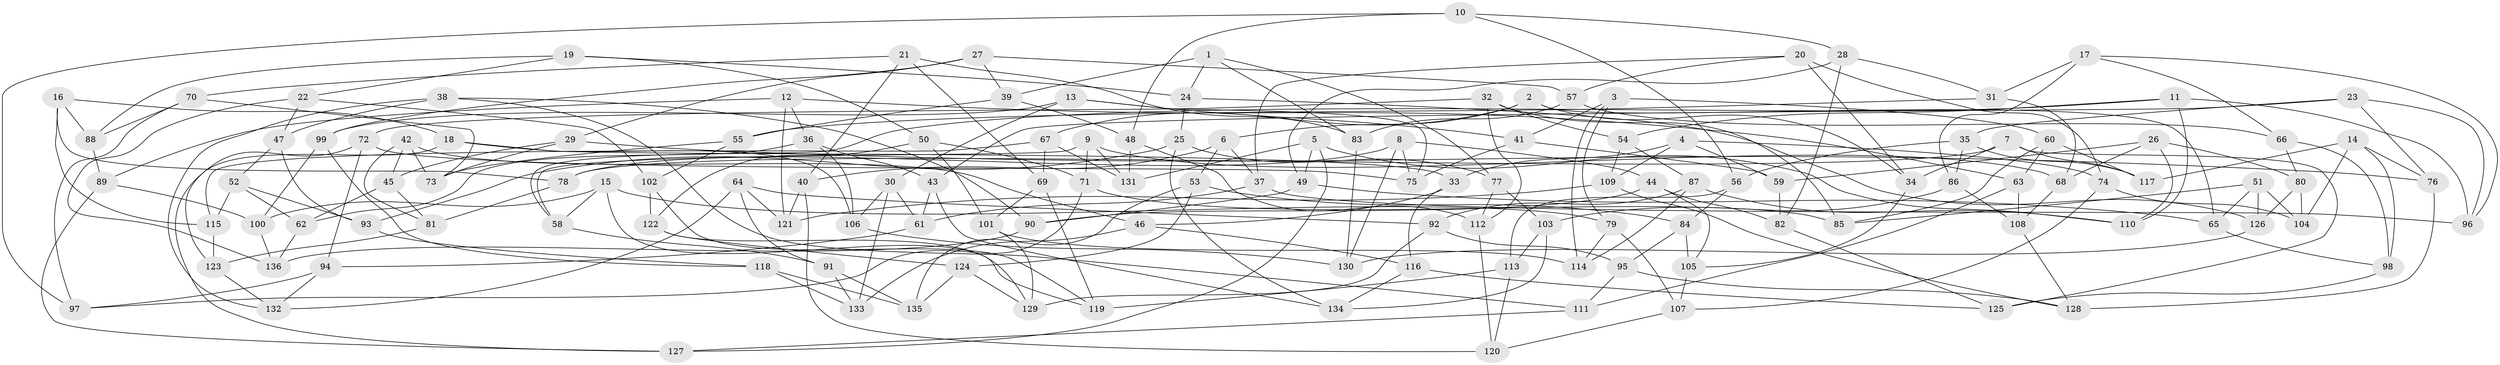 // Generated by graph-tools (version 1.1) at 2025/26/03/09/25 03:26:50]
// undirected, 136 vertices, 272 edges
graph export_dot {
graph [start="1"]
  node [color=gray90,style=filled];
  1;
  2;
  3;
  4;
  5;
  6;
  7;
  8;
  9;
  10;
  11;
  12;
  13;
  14;
  15;
  16;
  17;
  18;
  19;
  20;
  21;
  22;
  23;
  24;
  25;
  26;
  27;
  28;
  29;
  30;
  31;
  32;
  33;
  34;
  35;
  36;
  37;
  38;
  39;
  40;
  41;
  42;
  43;
  44;
  45;
  46;
  47;
  48;
  49;
  50;
  51;
  52;
  53;
  54;
  55;
  56;
  57;
  58;
  59;
  60;
  61;
  62;
  63;
  64;
  65;
  66;
  67;
  68;
  69;
  70;
  71;
  72;
  73;
  74;
  75;
  76;
  77;
  78;
  79;
  80;
  81;
  82;
  83;
  84;
  85;
  86;
  87;
  88;
  89;
  90;
  91;
  92;
  93;
  94;
  95;
  96;
  97;
  98;
  99;
  100;
  101;
  102;
  103;
  104;
  105;
  106;
  107;
  108;
  109;
  110;
  111;
  112;
  113;
  114;
  115;
  116;
  117;
  118;
  119;
  120;
  121;
  122;
  123;
  124;
  125;
  126;
  127;
  128;
  129;
  130;
  131;
  132;
  133;
  134;
  135;
  136;
  1 -- 83;
  1 -- 24;
  1 -- 39;
  1 -- 77;
  2 -- 34;
  2 -- 67;
  2 -- 65;
  2 -- 6;
  3 -- 114;
  3 -- 60;
  3 -- 79;
  3 -- 41;
  4 -- 109;
  4 -- 74;
  4 -- 33;
  4 -- 59;
  5 -- 110;
  5 -- 131;
  5 -- 127;
  5 -- 49;
  6 -- 40;
  6 -- 53;
  6 -- 37;
  7 -- 125;
  7 -- 117;
  7 -- 78;
  7 -- 34;
  8 -- 78;
  8 -- 75;
  8 -- 44;
  8 -- 130;
  9 -- 71;
  9 -- 58;
  9 -- 131;
  9 -- 68;
  10 -- 48;
  10 -- 97;
  10 -- 28;
  10 -- 56;
  11 -- 54;
  11 -- 110;
  11 -- 96;
  11 -- 58;
  12 -- 121;
  12 -- 36;
  12 -- 89;
  12 -- 63;
  13 -- 30;
  13 -- 75;
  13 -- 99;
  13 -- 41;
  14 -- 104;
  14 -- 117;
  14 -- 98;
  14 -- 76;
  15 -- 100;
  15 -- 119;
  15 -- 79;
  15 -- 58;
  16 -- 78;
  16 -- 18;
  16 -- 115;
  16 -- 88;
  17 -- 66;
  17 -- 31;
  17 -- 86;
  17 -- 96;
  18 -- 127;
  18 -- 33;
  18 -- 106;
  19 -- 88;
  19 -- 22;
  19 -- 24;
  19 -- 50;
  20 -- 57;
  20 -- 74;
  20 -- 34;
  20 -- 37;
  21 -- 40;
  21 -- 70;
  21 -- 69;
  21 -- 83;
  22 -- 102;
  22 -- 136;
  22 -- 47;
  23 -- 76;
  23 -- 43;
  23 -- 35;
  23 -- 96;
  24 -- 126;
  24 -- 25;
  25 -- 77;
  25 -- 93;
  25 -- 134;
  26 -- 80;
  26 -- 59;
  26 -- 110;
  26 -- 68;
  27 -- 99;
  27 -- 57;
  27 -- 29;
  27 -- 39;
  28 -- 31;
  28 -- 82;
  28 -- 49;
  29 -- 45;
  29 -- 73;
  29 -- 76;
  30 -- 106;
  30 -- 61;
  30 -- 133;
  31 -- 55;
  31 -- 68;
  32 -- 72;
  32 -- 54;
  32 -- 85;
  32 -- 112;
  33 -- 46;
  33 -- 116;
  34 -- 105;
  35 -- 86;
  35 -- 117;
  35 -- 56;
  36 -- 62;
  36 -- 106;
  36 -- 43;
  37 -- 96;
  37 -- 61;
  38 -- 111;
  38 -- 132;
  38 -- 90;
  38 -- 47;
  39 -- 55;
  39 -- 48;
  40 -- 121;
  40 -- 120;
  41 -- 59;
  41 -- 75;
  42 -- 73;
  42 -- 81;
  42 -- 46;
  42 -- 45;
  43 -- 61;
  43 -- 134;
  44 -- 105;
  44 -- 90;
  44 -- 82;
  45 -- 81;
  45 -- 62;
  46 -- 116;
  46 -- 133;
  47 -- 52;
  47 -- 93;
  48 -- 131;
  48 -- 112;
  49 -- 65;
  49 -- 90;
  50 -- 101;
  50 -- 71;
  50 -- 122;
  51 -- 126;
  51 -- 85;
  51 -- 104;
  51 -- 65;
  52 -- 62;
  52 -- 93;
  52 -- 115;
  53 -- 124;
  53 -- 135;
  53 -- 84;
  54 -- 109;
  54 -- 87;
  55 -- 73;
  55 -- 102;
  56 -- 113;
  56 -- 84;
  57 -- 66;
  57 -- 83;
  58 -- 91;
  59 -- 82;
  60 -- 63;
  60 -- 85;
  60 -- 117;
  61 -- 94;
  62 -- 136;
  63 -- 111;
  63 -- 108;
  64 -- 92;
  64 -- 91;
  64 -- 121;
  64 -- 132;
  65 -- 98;
  66 -- 98;
  66 -- 80;
  67 -- 115;
  67 -- 131;
  67 -- 69;
  68 -- 108;
  69 -- 119;
  69 -- 101;
  70 -- 73;
  70 -- 97;
  70 -- 88;
  71 -- 97;
  71 -- 85;
  72 -- 123;
  72 -- 75;
  72 -- 94;
  74 -- 104;
  74 -- 107;
  76 -- 128;
  77 -- 112;
  77 -- 103;
  78 -- 81;
  79 -- 107;
  79 -- 114;
  80 -- 104;
  80 -- 126;
  81 -- 123;
  82 -- 125;
  83 -- 130;
  84 -- 105;
  84 -- 95;
  86 -- 103;
  86 -- 108;
  87 -- 92;
  87 -- 114;
  87 -- 110;
  88 -- 89;
  89 -- 100;
  89 -- 127;
  90 -- 136;
  91 -- 135;
  91 -- 133;
  92 -- 95;
  92 -- 129;
  93 -- 118;
  94 -- 97;
  94 -- 132;
  95 -- 128;
  95 -- 111;
  98 -- 125;
  99 -- 100;
  99 -- 118;
  100 -- 136;
  101 -- 114;
  101 -- 129;
  102 -- 122;
  102 -- 119;
  103 -- 113;
  103 -- 134;
  105 -- 107;
  106 -- 130;
  107 -- 120;
  108 -- 128;
  109 -- 121;
  109 -- 128;
  111 -- 127;
  112 -- 120;
  113 -- 119;
  113 -- 120;
  115 -- 123;
  116 -- 125;
  116 -- 134;
  118 -- 135;
  118 -- 133;
  122 -- 124;
  122 -- 129;
  123 -- 132;
  124 -- 135;
  124 -- 129;
  126 -- 130;
}
